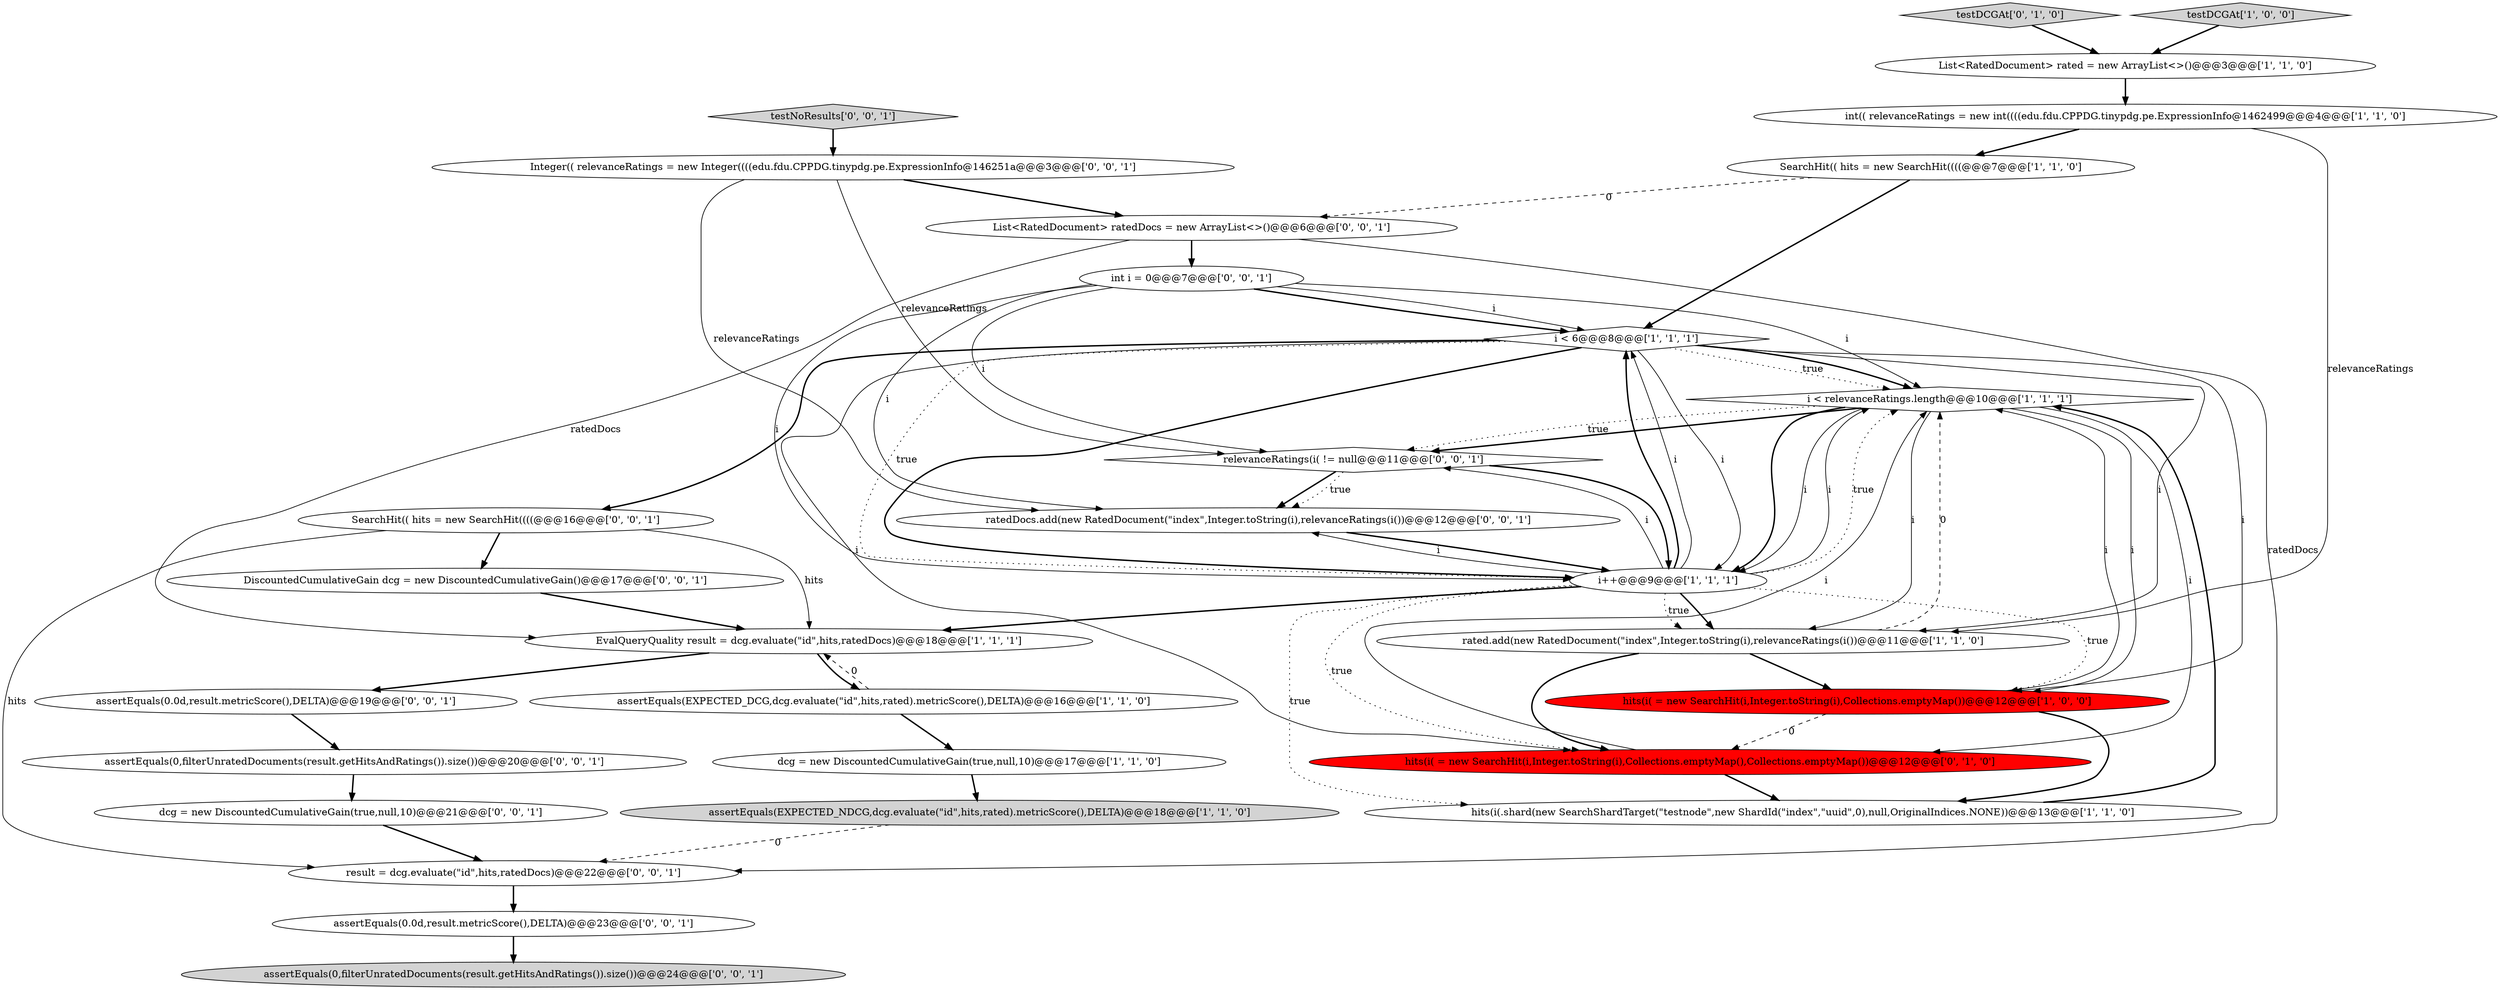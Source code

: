 digraph {
11 [style = filled, label = "int(( relevanceRatings = new int((((edu.fdu.CPPDG.tinypdg.pe.ExpressionInfo@1462499@@@4@@@['1', '1', '0']", fillcolor = white, shape = ellipse image = "AAA0AAABBB1BBB"];
22 [style = filled, label = "List<RatedDocument> ratedDocs = new ArrayList<>()@@@6@@@['0', '0', '1']", fillcolor = white, shape = ellipse image = "AAA0AAABBB3BBB"];
10 [style = filled, label = "i < 6@@@8@@@['1', '1', '1']", fillcolor = white, shape = diamond image = "AAA0AAABBB1BBB"];
3 [style = filled, label = "SearchHit(( hits = new SearchHit((((@@@7@@@['1', '1', '0']", fillcolor = white, shape = ellipse image = "AAA0AAABBB1BBB"];
0 [style = filled, label = "assertEquals(EXPECTED_DCG,dcg.evaluate(\"id\",hits,rated).metricScore(),DELTA)@@@16@@@['1', '1', '0']", fillcolor = white, shape = ellipse image = "AAA0AAABBB1BBB"];
14 [style = filled, label = "testDCGAt['0', '1', '0']", fillcolor = lightgray, shape = diamond image = "AAA0AAABBB2BBB"];
17 [style = filled, label = "result = dcg.evaluate(\"id\",hits,ratedDocs)@@@22@@@['0', '0', '1']", fillcolor = white, shape = ellipse image = "AAA0AAABBB3BBB"];
9 [style = filled, label = "dcg = new DiscountedCumulativeGain(true,null,10)@@@17@@@['1', '1', '0']", fillcolor = white, shape = ellipse image = "AAA0AAABBB1BBB"];
21 [style = filled, label = "testNoResults['0', '0', '1']", fillcolor = lightgray, shape = diamond image = "AAA0AAABBB3BBB"];
8 [style = filled, label = "i < relevanceRatings.length@@@10@@@['1', '1', '1']", fillcolor = white, shape = diamond image = "AAA0AAABBB1BBB"];
19 [style = filled, label = "ratedDocs.add(new RatedDocument(\"index\",Integer.toString(i),relevanceRatings(i())@@@12@@@['0', '0', '1']", fillcolor = white, shape = ellipse image = "AAA0AAABBB3BBB"];
15 [style = filled, label = "hits(i( = new SearchHit(i,Integer.toString(i),Collections.emptyMap(),Collections.emptyMap())@@@12@@@['0', '1', '0']", fillcolor = red, shape = ellipse image = "AAA1AAABBB2BBB"];
4 [style = filled, label = "testDCGAt['1', '0', '0']", fillcolor = lightgray, shape = diamond image = "AAA0AAABBB1BBB"];
20 [style = filled, label = "assertEquals(0.0d,result.metricScore(),DELTA)@@@23@@@['0', '0', '1']", fillcolor = white, shape = ellipse image = "AAA0AAABBB3BBB"];
27 [style = filled, label = "int i = 0@@@7@@@['0', '0', '1']", fillcolor = white, shape = ellipse image = "AAA0AAABBB3BBB"];
5 [style = filled, label = "EvalQueryQuality result = dcg.evaluate(\"id\",hits,ratedDocs)@@@18@@@['1', '1', '1']", fillcolor = white, shape = ellipse image = "AAA0AAABBB1BBB"];
16 [style = filled, label = "assertEquals(0,filterUnratedDocuments(result.getHitsAndRatings()).size())@@@20@@@['0', '0', '1']", fillcolor = white, shape = ellipse image = "AAA0AAABBB3BBB"];
2 [style = filled, label = "rated.add(new RatedDocument(\"index\",Integer.toString(i),relevanceRatings(i())@@@11@@@['1', '1', '0']", fillcolor = white, shape = ellipse image = "AAA0AAABBB1BBB"];
18 [style = filled, label = "relevanceRatings(i( != null@@@11@@@['0', '0', '1']", fillcolor = white, shape = diamond image = "AAA0AAABBB3BBB"];
25 [style = filled, label = "DiscountedCumulativeGain dcg = new DiscountedCumulativeGain()@@@17@@@['0', '0', '1']", fillcolor = white, shape = ellipse image = "AAA0AAABBB3BBB"];
26 [style = filled, label = "assertEquals(0.0d,result.metricScore(),DELTA)@@@19@@@['0', '0', '1']", fillcolor = white, shape = ellipse image = "AAA0AAABBB3BBB"];
24 [style = filled, label = "SearchHit(( hits = new SearchHit((((@@@16@@@['0', '0', '1']", fillcolor = white, shape = ellipse image = "AAA0AAABBB3BBB"];
29 [style = filled, label = "Integer(( relevanceRatings = new Integer((((edu.fdu.CPPDG.tinypdg.pe.ExpressionInfo@146251a@@@3@@@['0', '0', '1']", fillcolor = white, shape = ellipse image = "AAA0AAABBB3BBB"];
1 [style = filled, label = "assertEquals(EXPECTED_NDCG,dcg.evaluate(\"id\",hits,rated).metricScore(),DELTA)@@@18@@@['1', '1', '0']", fillcolor = lightgray, shape = ellipse image = "AAA0AAABBB1BBB"];
7 [style = filled, label = "hits(i( = new SearchHit(i,Integer.toString(i),Collections.emptyMap())@@@12@@@['1', '0', '0']", fillcolor = red, shape = ellipse image = "AAA1AAABBB1BBB"];
6 [style = filled, label = "i++@@@9@@@['1', '1', '1']", fillcolor = white, shape = ellipse image = "AAA0AAABBB1BBB"];
28 [style = filled, label = "dcg = new DiscountedCumulativeGain(true,null,10)@@@21@@@['0', '0', '1']", fillcolor = white, shape = ellipse image = "AAA0AAABBB3BBB"];
13 [style = filled, label = "List<RatedDocument> rated = new ArrayList<>()@@@3@@@['1', '1', '0']", fillcolor = white, shape = ellipse image = "AAA0AAABBB1BBB"];
23 [style = filled, label = "assertEquals(0,filterUnratedDocuments(result.getHitsAndRatings()).size())@@@24@@@['0', '0', '1']", fillcolor = lightgray, shape = ellipse image = "AAA0AAABBB3BBB"];
12 [style = filled, label = "hits(i(.shard(new SearchShardTarget(\"testnode\",new ShardId(\"index\",\"uuid\",0),null,OriginalIndices.NONE))@@@13@@@['1', '1', '0']", fillcolor = white, shape = ellipse image = "AAA0AAABBB1BBB"];
10->8 [style = dotted, label="true"];
0->9 [style = bold, label=""];
10->6 [style = dotted, label="true"];
11->2 [style = solid, label="relevanceRatings"];
0->5 [style = dashed, label="0"];
27->6 [style = solid, label="i"];
7->12 [style = bold, label=""];
8->15 [style = solid, label="i"];
27->10 [style = solid, label="i"];
8->18 [style = bold, label=""];
10->24 [style = bold, label=""];
6->19 [style = solid, label="i"];
4->13 [style = bold, label=""];
10->2 [style = solid, label="i"];
18->19 [style = bold, label=""];
22->5 [style = solid, label="ratedDocs"];
5->26 [style = bold, label=""];
27->18 [style = solid, label="i"];
18->19 [style = dotted, label="true"];
8->6 [style = bold, label=""];
3->22 [style = dashed, label="0"];
19->6 [style = bold, label=""];
2->8 [style = dashed, label="0"];
13->11 [style = bold, label=""];
10->6 [style = bold, label=""];
6->8 [style = solid, label="i"];
10->6 [style = solid, label="i"];
27->8 [style = solid, label="i"];
6->2 [style = bold, label=""];
22->17 [style = solid, label="ratedDocs"];
6->18 [style = solid, label="i"];
3->10 [style = bold, label=""];
26->16 [style = bold, label=""];
6->5 [style = bold, label=""];
29->19 [style = solid, label="relevanceRatings"];
1->17 [style = dashed, label="0"];
6->2 [style = dotted, label="true"];
21->29 [style = bold, label=""];
27->19 [style = solid, label="i"];
16->28 [style = bold, label=""];
10->8 [style = bold, label=""];
5->0 [style = bold, label=""];
22->27 [style = bold, label=""];
11->3 [style = bold, label=""];
18->6 [style = bold, label=""];
20->23 [style = bold, label=""];
12->8 [style = bold, label=""];
24->25 [style = bold, label=""];
10->15 [style = solid, label="i"];
6->10 [style = bold, label=""];
27->10 [style = bold, label=""];
6->8 [style = dotted, label="true"];
2->15 [style = bold, label=""];
6->10 [style = solid, label="i"];
24->5 [style = solid, label="hits"];
6->7 [style = dotted, label="true"];
7->15 [style = dashed, label="0"];
28->17 [style = bold, label=""];
15->8 [style = solid, label="i"];
29->18 [style = solid, label="relevanceRatings"];
25->5 [style = bold, label=""];
8->18 [style = dotted, label="true"];
15->12 [style = bold, label=""];
6->12 [style = dotted, label="true"];
2->7 [style = bold, label=""];
14->13 [style = bold, label=""];
29->22 [style = bold, label=""];
9->1 [style = bold, label=""];
24->17 [style = solid, label="hits"];
10->7 [style = solid, label="i"];
7->8 [style = solid, label="i"];
8->7 [style = solid, label="i"];
8->6 [style = solid, label="i"];
8->2 [style = solid, label="i"];
17->20 [style = bold, label=""];
6->15 [style = dotted, label="true"];
}
